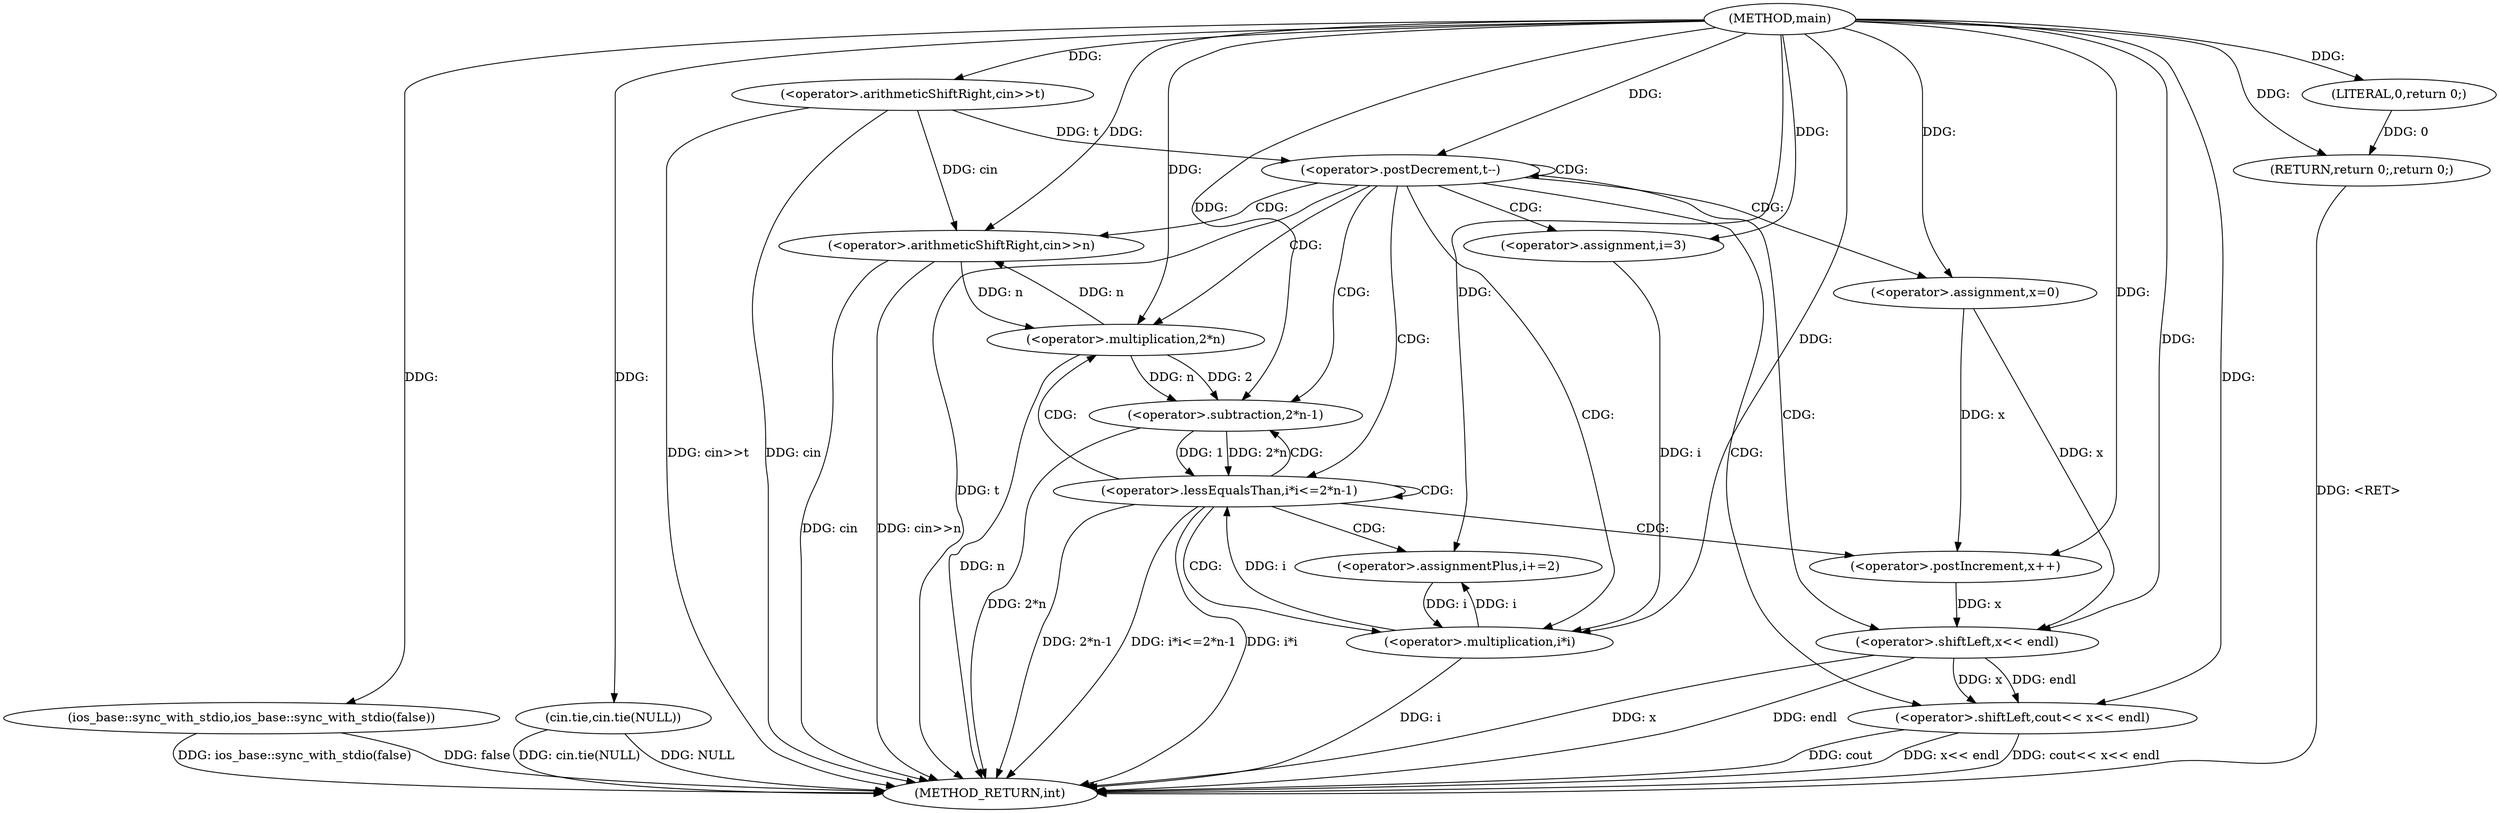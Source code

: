 digraph "main" {  
"1000101" [label = "(METHOD,main)" ]
"1000150" [label = "(METHOD_RETURN,int)" ]
"1000103" [label = "(ios_base::sync_with_stdio,ios_base::sync_with_stdio(false))" ]
"1000105" [label = "(cin.tie,cin.tie(NULL))" ]
"1000108" [label = "(<operator>.arithmeticShiftRight,cin>>t)" ]
"1000148" [label = "(RETURN,return 0;,return 0;)" ]
"1000112" [label = "(<operator>.postDecrement,t--)" ]
"1000149" [label = "(LITERAL,0,return 0;)" ]
"1000116" [label = "(<operator>.arithmeticShiftRight,cin>>n)" ]
"1000120" [label = "(<operator>.assignment,x=0)" ]
"1000143" [label = "(<operator>.shiftLeft,cout<< x<< endl)" ]
"1000125" [label = "(<operator>.assignment,i=3)" ]
"1000128" [label = "(<operator>.lessEqualsThan,i*i<=2*n-1)" ]
"1000137" [label = "(<operator>.assignmentPlus,i+=2)" ]
"1000141" [label = "(<operator>.postIncrement,x++)" ]
"1000145" [label = "(<operator>.shiftLeft,x<< endl)" ]
"1000129" [label = "(<operator>.multiplication,i*i)" ]
"1000132" [label = "(<operator>.subtraction,2*n-1)" ]
"1000133" [label = "(<operator>.multiplication,2*n)" ]
  "1000148" -> "1000150"  [ label = "DDG: <RET>"] 
  "1000103" -> "1000150"  [ label = "DDG: ios_base::sync_with_stdio(false)"] 
  "1000105" -> "1000150"  [ label = "DDG: cin.tie(NULL)"] 
  "1000108" -> "1000150"  [ label = "DDG: cin"] 
  "1000108" -> "1000150"  [ label = "DDG: cin>>t"] 
  "1000112" -> "1000150"  [ label = "DDG: t"] 
  "1000116" -> "1000150"  [ label = "DDG: cin"] 
  "1000116" -> "1000150"  [ label = "DDG: cin>>n"] 
  "1000129" -> "1000150"  [ label = "DDG: i"] 
  "1000128" -> "1000150"  [ label = "DDG: i*i"] 
  "1000133" -> "1000150"  [ label = "DDG: n"] 
  "1000132" -> "1000150"  [ label = "DDG: 2*n"] 
  "1000128" -> "1000150"  [ label = "DDG: 2*n-1"] 
  "1000128" -> "1000150"  [ label = "DDG: i*i<=2*n-1"] 
  "1000145" -> "1000150"  [ label = "DDG: x"] 
  "1000143" -> "1000150"  [ label = "DDG: x<< endl"] 
  "1000143" -> "1000150"  [ label = "DDG: cout<< x<< endl"] 
  "1000103" -> "1000150"  [ label = "DDG: false"] 
  "1000145" -> "1000150"  [ label = "DDG: endl"] 
  "1000143" -> "1000150"  [ label = "DDG: cout"] 
  "1000105" -> "1000150"  [ label = "DDG: NULL"] 
  "1000149" -> "1000148"  [ label = "DDG: 0"] 
  "1000101" -> "1000148"  [ label = "DDG: "] 
  "1000101" -> "1000103"  [ label = "DDG: "] 
  "1000101" -> "1000105"  [ label = "DDG: "] 
  "1000101" -> "1000108"  [ label = "DDG: "] 
  "1000101" -> "1000149"  [ label = "DDG: "] 
  "1000108" -> "1000112"  [ label = "DDG: t"] 
  "1000101" -> "1000112"  [ label = "DDG: "] 
  "1000101" -> "1000120"  [ label = "DDG: "] 
  "1000108" -> "1000116"  [ label = "DDG: cin"] 
  "1000101" -> "1000116"  [ label = "DDG: "] 
  "1000133" -> "1000116"  [ label = "DDG: n"] 
  "1000101" -> "1000125"  [ label = "DDG: "] 
  "1000101" -> "1000137"  [ label = "DDG: "] 
  "1000101" -> "1000143"  [ label = "DDG: "] 
  "1000145" -> "1000143"  [ label = "DDG: x"] 
  "1000145" -> "1000143"  [ label = "DDG: endl"] 
  "1000129" -> "1000128"  [ label = "DDG: i"] 
  "1000132" -> "1000128"  [ label = "DDG: 2*n"] 
  "1000132" -> "1000128"  [ label = "DDG: 1"] 
  "1000129" -> "1000137"  [ label = "DDG: i"] 
  "1000120" -> "1000145"  [ label = "DDG: x"] 
  "1000141" -> "1000145"  [ label = "DDG: x"] 
  "1000101" -> "1000145"  [ label = "DDG: "] 
  "1000125" -> "1000129"  [ label = "DDG: i"] 
  "1000137" -> "1000129"  [ label = "DDG: i"] 
  "1000101" -> "1000129"  [ label = "DDG: "] 
  "1000133" -> "1000132"  [ label = "DDG: n"] 
  "1000133" -> "1000132"  [ label = "DDG: 2"] 
  "1000101" -> "1000132"  [ label = "DDG: "] 
  "1000120" -> "1000141"  [ label = "DDG: x"] 
  "1000101" -> "1000141"  [ label = "DDG: "] 
  "1000101" -> "1000133"  [ label = "DDG: "] 
  "1000116" -> "1000133"  [ label = "DDG: n"] 
  "1000112" -> "1000112"  [ label = "CDG: "] 
  "1000112" -> "1000125"  [ label = "CDG: "] 
  "1000112" -> "1000116"  [ label = "CDG: "] 
  "1000112" -> "1000120"  [ label = "CDG: "] 
  "1000112" -> "1000143"  [ label = "CDG: "] 
  "1000112" -> "1000132"  [ label = "CDG: "] 
  "1000112" -> "1000128"  [ label = "CDG: "] 
  "1000112" -> "1000129"  [ label = "CDG: "] 
  "1000112" -> "1000145"  [ label = "CDG: "] 
  "1000112" -> "1000133"  [ label = "CDG: "] 
  "1000128" -> "1000132"  [ label = "CDG: "] 
  "1000128" -> "1000128"  [ label = "CDG: "] 
  "1000128" -> "1000137"  [ label = "CDG: "] 
  "1000128" -> "1000141"  [ label = "CDG: "] 
  "1000128" -> "1000129"  [ label = "CDG: "] 
  "1000128" -> "1000133"  [ label = "CDG: "] 
}
